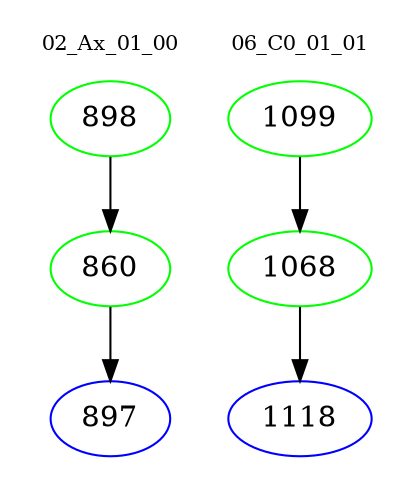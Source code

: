 digraph{
subgraph cluster_0 {
color = white
label = "02_Ax_01_00";
fontsize=10;
T0_898 [label="898", color="green"]
T0_898 -> T0_860 [color="black"]
T0_860 [label="860", color="green"]
T0_860 -> T0_897 [color="black"]
T0_897 [label="897", color="blue"]
}
subgraph cluster_1 {
color = white
label = "06_C0_01_01";
fontsize=10;
T1_1099 [label="1099", color="green"]
T1_1099 -> T1_1068 [color="black"]
T1_1068 [label="1068", color="green"]
T1_1068 -> T1_1118 [color="black"]
T1_1118 [label="1118", color="blue"]
}
}
